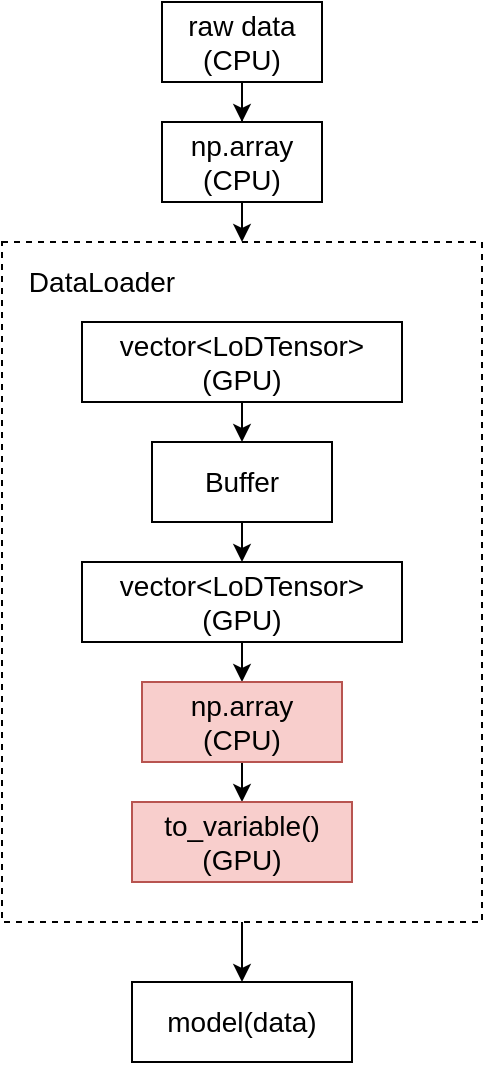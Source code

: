 <mxfile version="12.3.7" type="github" pages="1">
  <diagram id="v0ASvqTPKci_ceDCKlCY" name="Page-1">
    <mxGraphModel dx="946" dy="613" grid="1" gridSize="10" guides="1" tooltips="1" connect="1" arrows="1" fold="1" page="1" pageScale="1" pageWidth="827" pageHeight="1169" math="0" shadow="0">
      <root>
        <mxCell id="0"/>
        <mxCell id="1" parent="0"/>
        <mxCell id="w6iv9a7Wq5GH_BuV2UZr-26" style="edgeStyle=orthogonalEdgeStyle;rounded=0;orthogonalLoop=1;jettySize=auto;html=1;exitX=0.5;exitY=1;exitDx=0;exitDy=0;" edge="1" parent="1" source="w6iv9a7Wq5GH_BuV2UZr-1" target="w6iv9a7Wq5GH_BuV2UZr-2">
          <mxGeometry relative="1" as="geometry"/>
        </mxCell>
        <mxCell id="w6iv9a7Wq5GH_BuV2UZr-1" value="&lt;font style=&quot;font-size: 14px&quot;&gt;raw data&lt;br&gt;(CPU)&lt;br&gt;&lt;/font&gt;" style="rounded=0;whiteSpace=wrap;html=1;" vertex="1" parent="1">
          <mxGeometry x="150" y="110" width="80" height="40" as="geometry"/>
        </mxCell>
        <mxCell id="w6iv9a7Wq5GH_BuV2UZr-27" style="edgeStyle=orthogonalEdgeStyle;rounded=0;orthogonalLoop=1;jettySize=auto;html=1;exitX=0.5;exitY=1;exitDx=0;exitDy=0;entryX=0.5;entryY=0;entryDx=0;entryDy=0;" edge="1" parent="1" source="w6iv9a7Wq5GH_BuV2UZr-2" target="w6iv9a7Wq5GH_BuV2UZr-3">
          <mxGeometry relative="1" as="geometry"/>
        </mxCell>
        <mxCell id="w6iv9a7Wq5GH_BuV2UZr-2" value="&lt;span style=&quot;font-size: 14px&quot;&gt;np.array&lt;br&gt;(CPU)&lt;br&gt;&lt;/span&gt;" style="rounded=0;whiteSpace=wrap;html=1;" vertex="1" parent="1">
          <mxGeometry x="150" y="170" width="80" height="40" as="geometry"/>
        </mxCell>
        <mxCell id="w6iv9a7Wq5GH_BuV2UZr-37" style="edgeStyle=orthogonalEdgeStyle;rounded=0;orthogonalLoop=1;jettySize=auto;html=1;entryX=0.5;entryY=0;entryDx=0;entryDy=0;" edge="1" parent="1" source="w6iv9a7Wq5GH_BuV2UZr-3" target="w6iv9a7Wq5GH_BuV2UZr-15">
          <mxGeometry relative="1" as="geometry"/>
        </mxCell>
        <mxCell id="w6iv9a7Wq5GH_BuV2UZr-3" value="" style="rounded=0;whiteSpace=wrap;html=1;fillColor=none;dashed=1;align=right;labelPosition=left;verticalLabelPosition=top;verticalAlign=bottom;" vertex="1" parent="1">
          <mxGeometry x="70" y="230" width="240" height="340" as="geometry"/>
        </mxCell>
        <mxCell id="w6iv9a7Wq5GH_BuV2UZr-4" value="&lt;font style=&quot;font-size: 14px&quot;&gt;DataLoader&lt;/font&gt;" style="text;html=1;strokeColor=none;fillColor=none;align=center;verticalAlign=middle;whiteSpace=wrap;rounded=0;dashed=1;" vertex="1" parent="1">
          <mxGeometry x="100" y="240" width="40" height="20" as="geometry"/>
        </mxCell>
        <mxCell id="w6iv9a7Wq5GH_BuV2UZr-28" style="edgeStyle=orthogonalEdgeStyle;rounded=0;orthogonalLoop=1;jettySize=auto;html=1;exitX=0.5;exitY=1;exitDx=0;exitDy=0;entryX=0.5;entryY=0;entryDx=0;entryDy=0;" edge="1" parent="1" source="w6iv9a7Wq5GH_BuV2UZr-8" target="w6iv9a7Wq5GH_BuV2UZr-10">
          <mxGeometry relative="1" as="geometry"/>
        </mxCell>
        <mxCell id="w6iv9a7Wq5GH_BuV2UZr-8" value="&lt;span style=&quot;font-size: 14px&quot;&gt;vector&amp;lt;LoDTensor&amp;gt;&lt;br&gt;(GPU)&lt;br&gt;&lt;/span&gt;" style="rounded=0;whiteSpace=wrap;html=1;" vertex="1" parent="1">
          <mxGeometry x="110" y="270" width="160" height="40" as="geometry"/>
        </mxCell>
        <mxCell id="w6iv9a7Wq5GH_BuV2UZr-34" style="edgeStyle=orthogonalEdgeStyle;rounded=0;orthogonalLoop=1;jettySize=auto;html=1;exitX=0.5;exitY=1;exitDx=0;exitDy=0;entryX=0.5;entryY=0;entryDx=0;entryDy=0;" edge="1" parent="1" source="w6iv9a7Wq5GH_BuV2UZr-9" target="w6iv9a7Wq5GH_BuV2UZr-12">
          <mxGeometry relative="1" as="geometry"/>
        </mxCell>
        <mxCell id="w6iv9a7Wq5GH_BuV2UZr-9" value="&lt;span style=&quot;font-size: 14px&quot;&gt;vector&amp;lt;LoDTensor&amp;gt;&lt;br&gt;(GPU)&lt;br&gt;&lt;/span&gt;" style="rounded=0;whiteSpace=wrap;html=1;" vertex="1" parent="1">
          <mxGeometry x="110" y="390" width="160" height="40" as="geometry"/>
        </mxCell>
        <mxCell id="w6iv9a7Wq5GH_BuV2UZr-33" style="edgeStyle=orthogonalEdgeStyle;rounded=0;orthogonalLoop=1;jettySize=auto;html=1;exitX=0.5;exitY=1;exitDx=0;exitDy=0;entryX=0.5;entryY=0;entryDx=0;entryDy=0;" edge="1" parent="1" source="w6iv9a7Wq5GH_BuV2UZr-10" target="w6iv9a7Wq5GH_BuV2UZr-9">
          <mxGeometry relative="1" as="geometry"/>
        </mxCell>
        <mxCell id="w6iv9a7Wq5GH_BuV2UZr-10" value="&lt;font style=&quot;font-size: 14px&quot;&gt;Buffer&lt;/font&gt;" style="rounded=0;whiteSpace=wrap;html=1;" vertex="1" parent="1">
          <mxGeometry x="145" y="330" width="90" height="40" as="geometry"/>
        </mxCell>
        <mxCell id="w6iv9a7Wq5GH_BuV2UZr-35" style="edgeStyle=orthogonalEdgeStyle;rounded=0;orthogonalLoop=1;jettySize=auto;html=1;exitX=0.5;exitY=1;exitDx=0;exitDy=0;entryX=0.5;entryY=0;entryDx=0;entryDy=0;" edge="1" parent="1" source="w6iv9a7Wq5GH_BuV2UZr-12" target="w6iv9a7Wq5GH_BuV2UZr-13">
          <mxGeometry relative="1" as="geometry"/>
        </mxCell>
        <mxCell id="w6iv9a7Wq5GH_BuV2UZr-12" value="&lt;span style=&quot;font-size: 14px&quot;&gt;np.array&lt;br&gt;(CPU)&lt;br&gt;&lt;/span&gt;" style="rounded=0;whiteSpace=wrap;html=1;fillColor=#f8cecc;strokeColor=#b85450;" vertex="1" parent="1">
          <mxGeometry x="140" y="450" width="100" height="40" as="geometry"/>
        </mxCell>
        <mxCell id="w6iv9a7Wq5GH_BuV2UZr-13" value="&lt;span style=&quot;font-size: 14px&quot;&gt;to_variable()&lt;br&gt;(GPU)&lt;br&gt;&lt;/span&gt;" style="rounded=0;whiteSpace=wrap;html=1;fillColor=#f8cecc;strokeColor=#b85450;" vertex="1" parent="1">
          <mxGeometry x="135" y="510" width="110" height="40" as="geometry"/>
        </mxCell>
        <mxCell id="w6iv9a7Wq5GH_BuV2UZr-15" value="&lt;span style=&quot;font-size: 14px&quot;&gt;model(data)&lt;br&gt;&lt;/span&gt;" style="rounded=0;whiteSpace=wrap;html=1;" vertex="1" parent="1">
          <mxGeometry x="135" y="600" width="110" height="40" as="geometry"/>
        </mxCell>
      </root>
    </mxGraphModel>
  </diagram>
</mxfile>
